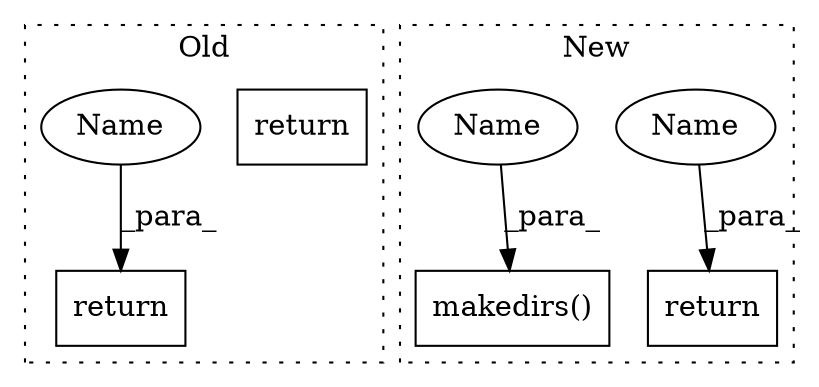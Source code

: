 digraph G {
subgraph cluster0 {
1 [label="return" a="93" s="767" l="7" shape="box"];
3 [label="return" a="93" s="747" l="7" shape="box"];
5 [label="Name" a="87" s="754" l="8" shape="ellipse"];
label = "Old";
style="dotted";
}
subgraph cluster1 {
2 [label="makedirs()" a="75" s="898,913" l="12,16" shape="box"];
4 [label="return" a="93" s="934" l="7" shape="box"];
6 [label="Name" a="87" s="941" l="3" shape="ellipse"];
7 [label="Name" a="87" s="910" l="3" shape="ellipse"];
label = "New";
style="dotted";
}
5 -> 3 [label="_para_"];
6 -> 4 [label="_para_"];
7 -> 2 [label="_para_"];
}